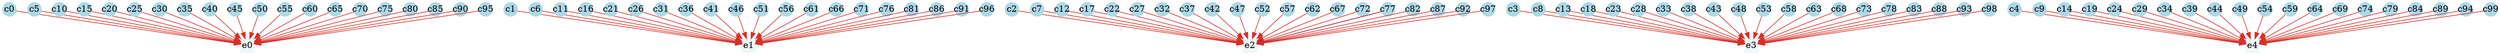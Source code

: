 digraph G {
	splines=false;
	c0[shape=circle, color=lightblue,style=filled ,height=0.30, width=0.30, fixedsize=true,];
	c1[shape=circle, color=lightblue,style=filled ,height=0.30, width=0.30, fixedsize=true,];
	c2[shape=circle, color=lightblue,style=filled ,height=0.30, width=0.30, fixedsize=true,];
	c3[shape=circle, color=lightblue,style=filled ,height=0.30, width=0.30, fixedsize=true,];
	c4[shape=circle, color=lightblue,style=filled ,height=0.30, width=0.30, fixedsize=true,];
	c5[shape=circle, color=lightblue,style=filled ,height=0.30, width=0.30, fixedsize=true,];
	c6[shape=circle, color=lightblue,style=filled ,height=0.30, width=0.30, fixedsize=true,];
	c7[shape=circle, color=lightblue,style=filled ,height=0.30, width=0.30, fixedsize=true,];
	c8[shape=circle, color=lightblue,style=filled ,height=0.30, width=0.30, fixedsize=true,];
	c9[shape=circle, color=lightblue,style=filled ,height=0.30, width=0.30, fixedsize=true,];
	c10[shape=circle, color=lightblue,style=filled ,height=0.30, width=0.30, fixedsize=true,];
	c11[shape=circle, color=lightblue,style=filled ,height=0.30, width=0.30, fixedsize=true,];
	c12[shape=circle, color=lightblue,style=filled ,height=0.30, width=0.30, fixedsize=true,];
	c13[shape=circle, color=lightblue,style=filled ,height=0.30, width=0.30, fixedsize=true,];
	c14[shape=circle, color=lightblue,style=filled ,height=0.30, width=0.30, fixedsize=true,];
	c15[shape=circle, color=lightblue,style=filled ,height=0.30, width=0.30, fixedsize=true,];
	c16[shape=circle, color=lightblue,style=filled ,height=0.30, width=0.30, fixedsize=true,];
	c17[shape=circle, color=lightblue,style=filled ,height=0.30, width=0.30, fixedsize=true,];
	c18[shape=circle, color=lightblue,style=filled ,height=0.30, width=0.30, fixedsize=true,];
	c19[shape=circle, color=lightblue,style=filled ,height=0.30, width=0.30, fixedsize=true,];
	c20[shape=circle, color=lightblue,style=filled ,height=0.30, width=0.30, fixedsize=true,];
	c21[shape=circle, color=lightblue,style=filled ,height=0.30, width=0.30, fixedsize=true,];
	c22[shape=circle, color=lightblue,style=filled ,height=0.30, width=0.30, fixedsize=true,];
	c23[shape=circle, color=lightblue,style=filled ,height=0.30, width=0.30, fixedsize=true,];
	c24[shape=circle, color=lightblue,style=filled ,height=0.30, width=0.30, fixedsize=true,];
	c25[shape=circle, color=lightblue,style=filled ,height=0.30, width=0.30, fixedsize=true,];
	c26[shape=circle, color=lightblue,style=filled ,height=0.30, width=0.30, fixedsize=true,];
	c27[shape=circle, color=lightblue,style=filled ,height=0.30, width=0.30, fixedsize=true,];
	c28[shape=circle, color=lightblue,style=filled ,height=0.30, width=0.30, fixedsize=true,];
	c29[shape=circle, color=lightblue,style=filled ,height=0.30, width=0.30, fixedsize=true,];
	c30[shape=circle, color=lightblue,style=filled ,height=0.30, width=0.30, fixedsize=true,];
	c31[shape=circle, color=lightblue,style=filled ,height=0.30, width=0.30, fixedsize=true,];
	c32[shape=circle, color=lightblue,style=filled ,height=0.30, width=0.30, fixedsize=true,];
	c33[shape=circle, color=lightblue,style=filled ,height=0.30, width=0.30, fixedsize=true,];
	c34[shape=circle, color=lightblue,style=filled ,height=0.30, width=0.30, fixedsize=true,];
	c35[shape=circle, color=lightblue,style=filled ,height=0.30, width=0.30, fixedsize=true,];
	c36[shape=circle, color=lightblue,style=filled ,height=0.30, width=0.30, fixedsize=true,];
	c37[shape=circle, color=lightblue,style=filled ,height=0.30, width=0.30, fixedsize=true,];
	c38[shape=circle, color=lightblue,style=filled ,height=0.30, width=0.30, fixedsize=true,];
	c39[shape=circle, color=lightblue,style=filled ,height=0.30, width=0.30, fixedsize=true,];
	c40[shape=circle, color=lightblue,style=filled ,height=0.30, width=0.30, fixedsize=true,];
	c41[shape=circle, color=lightblue,style=filled ,height=0.30, width=0.30, fixedsize=true,];
	c42[shape=circle, color=lightblue,style=filled ,height=0.30, width=0.30, fixedsize=true,];
	c43[shape=circle, color=lightblue,style=filled ,height=0.30, width=0.30, fixedsize=true,];
	c44[shape=circle, color=lightblue,style=filled ,height=0.30, width=0.30, fixedsize=true,];
	c45[shape=circle, color=lightblue,style=filled ,height=0.30, width=0.30, fixedsize=true,];
	c46[shape=circle, color=lightblue,style=filled ,height=0.30, width=0.30, fixedsize=true,];
	c47[shape=circle, color=lightblue,style=filled ,height=0.30, width=0.30, fixedsize=true,];
	c48[shape=circle, color=lightblue,style=filled ,height=0.30, width=0.30, fixedsize=true,];
	c49[shape=circle, color=lightblue,style=filled ,height=0.30, width=0.30, fixedsize=true,];
	c50[shape=circle, color=lightblue,style=filled ,height=0.30, width=0.30, fixedsize=true,];
	c51[shape=circle, color=lightblue,style=filled ,height=0.30, width=0.30, fixedsize=true,];
	c52[shape=circle, color=lightblue,style=filled ,height=0.30, width=0.30, fixedsize=true,];
	c53[shape=circle, color=lightblue,style=filled ,height=0.30, width=0.30, fixedsize=true,];
	c54[shape=circle, color=lightblue,style=filled ,height=0.30, width=0.30, fixedsize=true,];
	c55[shape=circle, color=lightblue,style=filled ,height=0.30, width=0.30, fixedsize=true,];
	c56[shape=circle, color=lightblue,style=filled ,height=0.30, width=0.30, fixedsize=true,];
	c57[shape=circle, color=lightblue,style=filled ,height=0.30, width=0.30, fixedsize=true,];
	c58[shape=circle, color=lightblue,style=filled ,height=0.30, width=0.30, fixedsize=true,];
	c59[shape=circle, color=lightblue,style=filled ,height=0.30, width=0.30, fixedsize=true,];
	c60[shape=circle, color=lightblue,style=filled ,height=0.30, width=0.30, fixedsize=true,];
	c61[shape=circle, color=lightblue,style=filled ,height=0.30, width=0.30, fixedsize=true,];
	c62[shape=circle, color=lightblue,style=filled ,height=0.30, width=0.30, fixedsize=true,];
	c63[shape=circle, color=lightblue,style=filled ,height=0.30, width=0.30, fixedsize=true,];
	c64[shape=circle, color=lightblue,style=filled ,height=0.30, width=0.30, fixedsize=true,];
	c65[shape=circle, color=lightblue,style=filled ,height=0.30, width=0.30, fixedsize=true,];
	c66[shape=circle, color=lightblue,style=filled ,height=0.30, width=0.30, fixedsize=true,];
	c67[shape=circle, color=lightblue,style=filled ,height=0.30, width=0.30, fixedsize=true,];
	c68[shape=circle, color=lightblue,style=filled ,height=0.30, width=0.30, fixedsize=true,];
	c69[shape=circle, color=lightblue,style=filled ,height=0.30, width=0.30, fixedsize=true,];
	c70[shape=circle, color=lightblue,style=filled ,height=0.30, width=0.30, fixedsize=true,];
	c71[shape=circle, color=lightblue,style=filled ,height=0.30, width=0.30, fixedsize=true,];
	c72[shape=circle, color=lightblue,style=filled ,height=0.30, width=0.30, fixedsize=true,];
	c73[shape=circle, color=lightblue,style=filled ,height=0.30, width=0.30, fixedsize=true,];
	c74[shape=circle, color=lightblue,style=filled ,height=0.30, width=0.30, fixedsize=true,];
	c75[shape=circle, color=lightblue,style=filled ,height=0.30, width=0.30, fixedsize=true,];
	c76[shape=circle, color=lightblue,style=filled ,height=0.30, width=0.30, fixedsize=true,];
	c77[shape=circle, color=lightblue,style=filled ,height=0.30, width=0.30, fixedsize=true,];
	c78[shape=circle, color=lightblue,style=filled ,height=0.30, width=0.30, fixedsize=true,];
	c79[shape=circle, color=lightblue,style=filled ,height=0.30, width=0.30, fixedsize=true,];
	c80[shape=circle, color=lightblue,style=filled ,height=0.30, width=0.30, fixedsize=true,];
	c81[shape=circle, color=lightblue,style=filled ,height=0.30, width=0.30, fixedsize=true,];
	c82[shape=circle, color=lightblue,style=filled ,height=0.30, width=0.30, fixedsize=true,];
	c83[shape=circle, color=lightblue,style=filled ,height=0.30, width=0.30, fixedsize=true,];
	c84[shape=circle, color=lightblue,style=filled ,height=0.30, width=0.30, fixedsize=true,];
	c85[shape=circle, color=lightblue,style=filled ,height=0.30, width=0.30, fixedsize=true,];
	c86[shape=circle, color=lightblue,style=filled ,height=0.30, width=0.30, fixedsize=true,];
	c87[shape=circle, color=lightblue,style=filled ,height=0.30, width=0.30, fixedsize=true,];
	c88[shape=circle, color=lightblue,style=filled ,height=0.30, width=0.30, fixedsize=true,];
	c89[shape=circle, color=lightblue,style=filled ,height=0.30, width=0.30, fixedsize=true,];
	c90[shape=circle, color=lightblue,style=filled ,height=0.30, width=0.30, fixedsize=true,];
	c91[shape=circle, color=lightblue,style=filled ,height=0.30, width=0.30, fixedsize=true,];
	c92[shape=circle, color=lightblue,style=filled ,height=0.30, width=0.30, fixedsize=true,];
	c93[shape=circle, color=lightblue,style=filled ,height=0.30, width=0.30, fixedsize=true,];
	c94[shape=circle, color=lightblue,style=filled ,height=0.30, width=0.30, fixedsize=true,];
	c95[shape=circle, color=lightblue,style=filled ,height=0.30, width=0.30, fixedsize=true,];
	c96[shape=circle, color=lightblue,style=filled ,height=0.30, width=0.30, fixedsize=true,];
	c97[shape=circle, color=lightblue,style=filled ,height=0.30, width=0.30, fixedsize=true,];
	c98[shape=circle, color=lightblue,style=filled ,height=0.30, width=0.30, fixedsize=true,];
	c99[shape=circle, color=lightblue,style=filled ,height=0.30, width=0.30, fixedsize=true,];
	e0[shape=box, color="#edf8fb",style=filled ,height=0.30, width=0.30, fixedsize=true,];
	e1[shape=box, color="#edf8fb",style=filled ,height=0.30, width=0.30, fixedsize=true,];
	e2[shape=box, color="#edf8fb",style=filled ,height=0.30, width=0.30, fixedsize=true,];
	e3[shape=box, color="#edf8fb",style=filled ,height=0.30, width=0.30, fixedsize=true,];
	e4[shape=box, color="#edf8fb",style=filled ,height=0.30, width=0.30, fixedsize=true,];
	"c0" -> "e0"[color="#d73027"];
	"c1" -> "e1"[color="#d73027"];
	"c2" -> "e2"[color="#d73027"];
	"c3" -> "e3"[color="#d73027"];
	"c4" -> "e4"[color="#d73027"];
	"c5" -> "e0"[color="#d73027"];
	"c6" -> "e1"[color="#d73027"];
	"c7" -> "e2"[color="#d73027"];
	"c8" -> "e3"[color="#d73027"];
	"c9" -> "e4"[color="#d73027"];
	"c10" -> "e0"[color="#d73027"];
	"c11" -> "e1"[color="#d73027"];
	"c12" -> "e2"[color="#d73027"];
	"c13" -> "e3"[color="#d73027"];
	"c14" -> "e4"[color="#d73027"];
	"c15" -> "e0"[color="#d73027"];
	"c16" -> "e1"[color="#d73027"];
	"c17" -> "e2"[color="#d73027"];
	"c18" -> "e3"[color="#d73027"];
	"c19" -> "e4"[color="#d73027"];
	"c20" -> "e0"[color="#d73027"];
	"c21" -> "e1"[color="#d73027"];
	"c22" -> "e2"[color="#d73027"];
	"c23" -> "e3"[color="#d73027"];
	"c24" -> "e4"[color="#d73027"];
	"c25" -> "e0"[color="#d73027"];
	"c26" -> "e1"[color="#d73027"];
	"c27" -> "e2"[color="#d73027"];
	"c28" -> "e3"[color="#d73027"];
	"c29" -> "e4"[color="#d73027"];
	"c30" -> "e0"[color="#d73027"];
	"c31" -> "e1"[color="#d73027"];
	"c32" -> "e2"[color="#d73027"];
	"c33" -> "e3"[color="#d73027"];
	"c34" -> "e4"[color="#d73027"];
	"c35" -> "e0"[color="#d73027"];
	"c36" -> "e1"[color="#d73027"];
	"c37" -> "e2"[color="#d73027"];
	"c38" -> "e3"[color="#d73027"];
	"c39" -> "e4"[color="#d73027"];
	"c40" -> "e0"[color="#d73027"];
	"c41" -> "e1"[color="#d73027"];
	"c42" -> "e2"[color="#d73027"];
	"c43" -> "e3"[color="#d73027"];
	"c44" -> "e4"[color="#d73027"];
	"c45" -> "e0"[color="#d73027"];
	"c46" -> "e1"[color="#d73027"];
	"c47" -> "e2"[color="#d73027"];
	"c48" -> "e3"[color="#d73027"];
	"c49" -> "e4"[color="#d73027"];
	"c50" -> "e0"[color="#d73027"];
	"c51" -> "e1"[color="#d73027"];
	"c52" -> "e2"[color="#d73027"];
	"c53" -> "e3"[color="#d73027"];
	"c54" -> "e4"[color="#d73027"];
	"c55" -> "e0"[color="#d73027"];
	"c56" -> "e1"[color="#d73027"];
	"c57" -> "e2"[color="#d73027"];
	"c58" -> "e3"[color="#d73027"];
	"c59" -> "e4"[color="#d73027"];
	"c60" -> "e0"[color="#d73027"];
	"c61" -> "e1"[color="#d73027"];
	"c62" -> "e2"[color="#d73027"];
	"c63" -> "e3"[color="#d73027"];
	"c64" -> "e4"[color="#d73027"];
	"c65" -> "e0"[color="#d73027"];
	"c66" -> "e1"[color="#d73027"];
	"c67" -> "e2"[color="#d73027"];
	"c68" -> "e3"[color="#d73027"];
	"c69" -> "e4"[color="#d73027"];
	"c70" -> "e0"[color="#d73027"];
	"c71" -> "e1"[color="#d73027"];
	"c72" -> "e2"[color="#d73027"];
	"c73" -> "e3"[color="#d73027"];
	"c74" -> "e4"[color="#d73027"];
	"c75" -> "e0"[color="#d73027"];
	"c76" -> "e1"[color="#d73027"];
	"c77" -> "e2"[color="#a50026"];
	"c78" -> "e3"[color="#d73027"];
	"c79" -> "e4"[color="#d73027"];
	"c80" -> "e0"[color="#d73027"];
	"c81" -> "e1"[color="#d73027"];
	"c82" -> "e2"[color="#d73027"];
	"c83" -> "e3"[color="#d73027"];
	"c84" -> "e4"[color="#d73027"];
	"c85" -> "e0"[color="#d73027"];
	"c86" -> "e1"[color="#d73027"];
	"c87" -> "e2"[color="#d73027"];
	"c88" -> "e3"[color="#d73027"];
	"c89" -> "e4"[color="#d73027"];
	"c90" -> "e0"[color="#d73027"];
	"c91" -> "e1"[color="#d73027"];
	"c92" -> "e2"[color="#d73027"];
	"c93" -> "e3"[color="#d73027"];
	"c94" -> "e4"[color="#d73027"];
	"c95" -> "e0"[color="#d73027"];
	"c96" -> "e1"[color="#d73027"];
	"c97" -> "e2"[color="#d73027"];
	"c98" -> "e3"[color="#d73027"];
	"c99" -> "e4"[color="#d73027"];
}